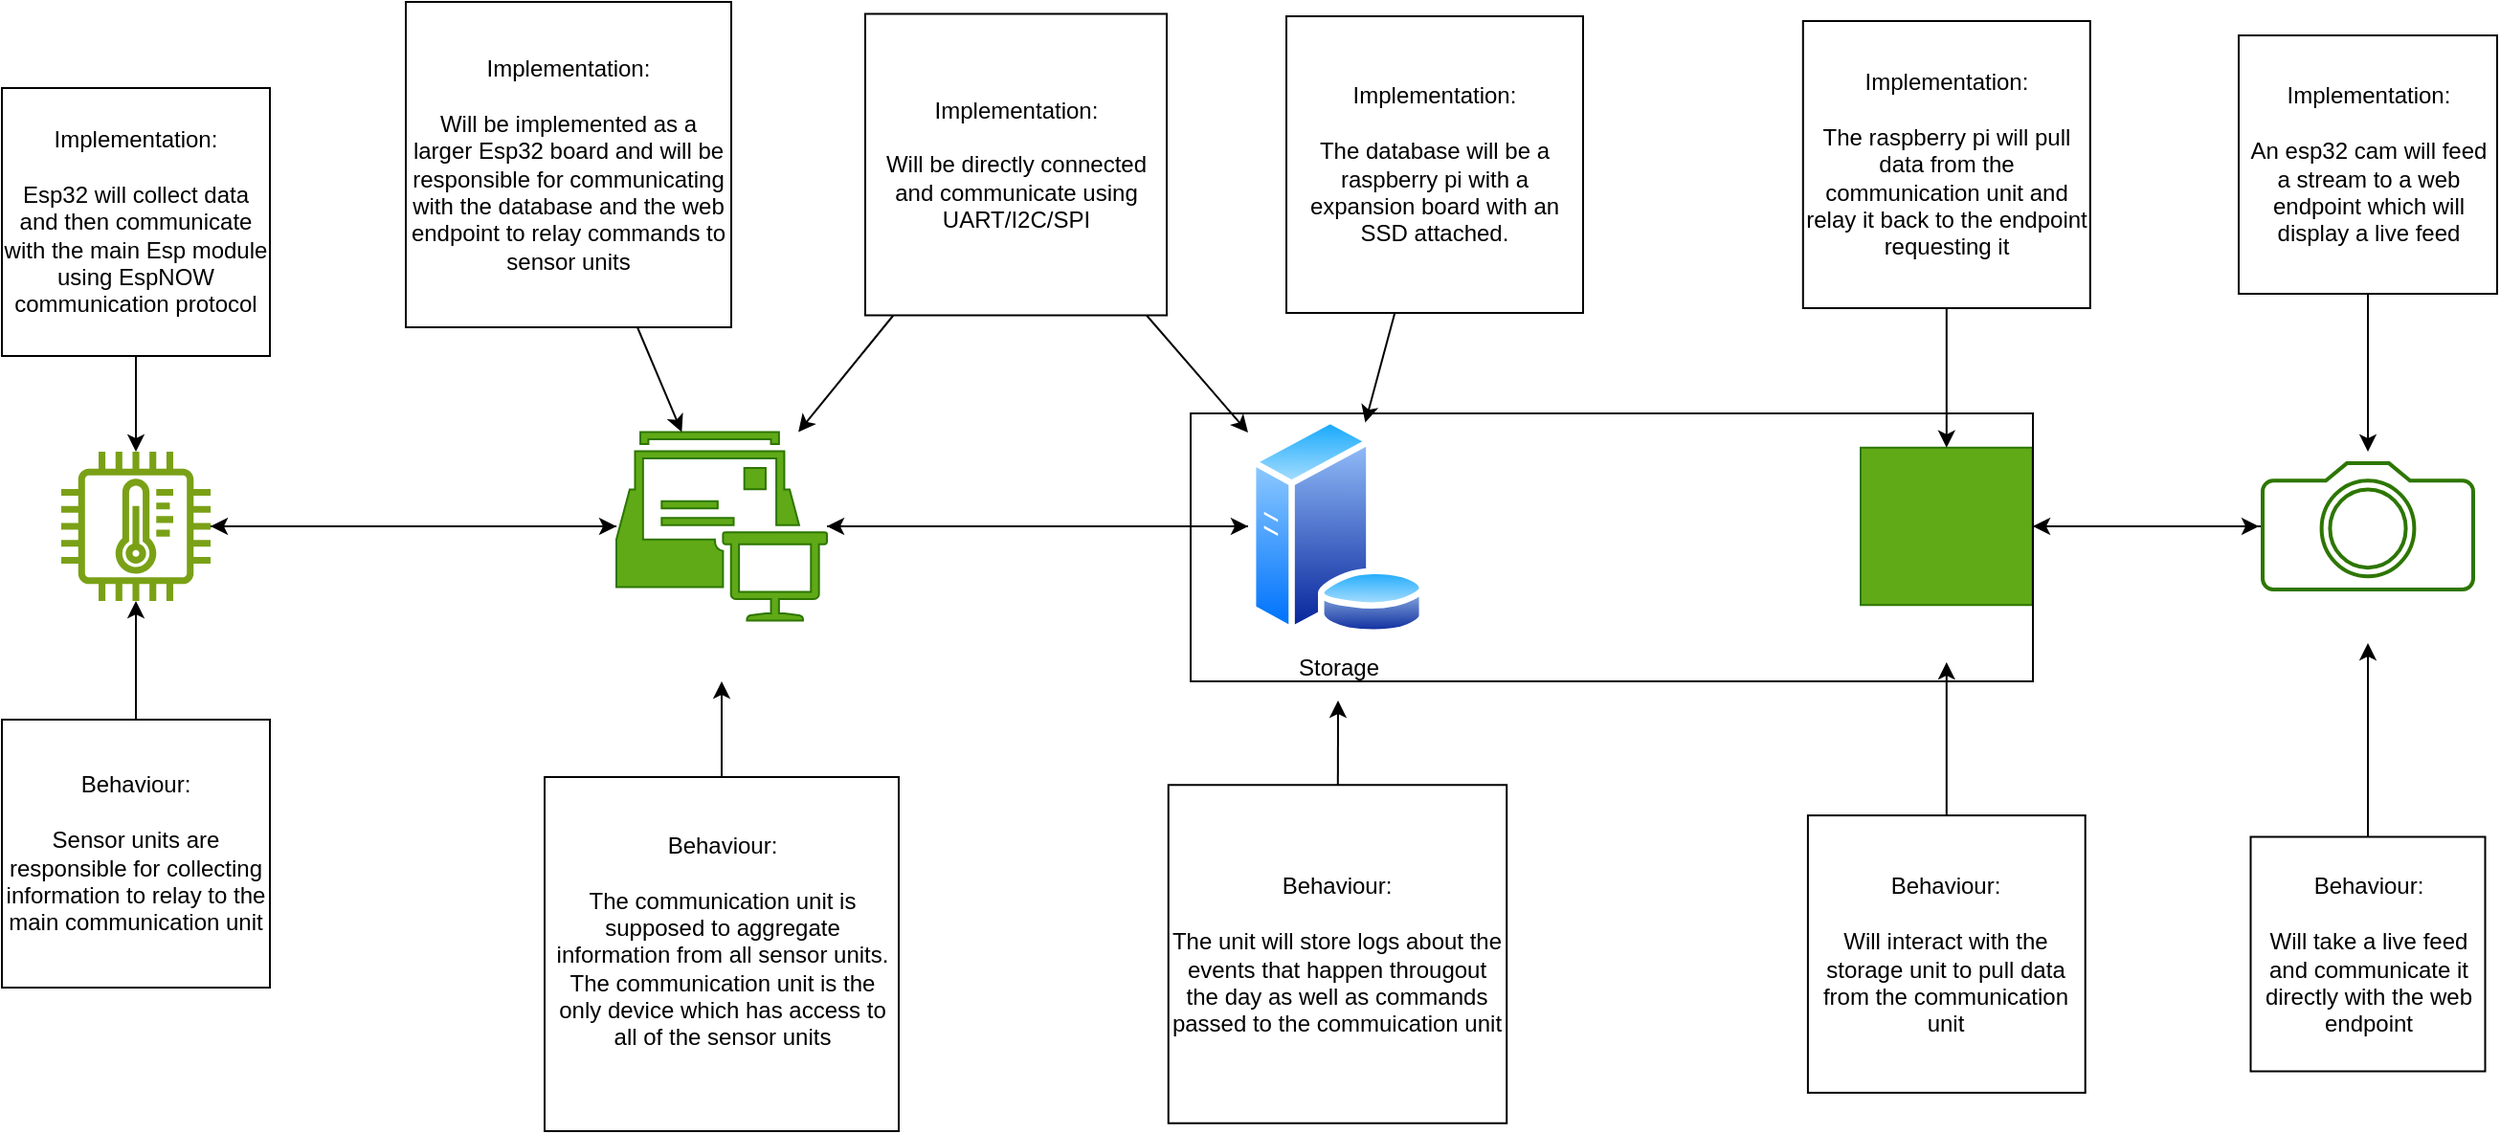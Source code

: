 <mxfile version="28.0.6">
  <diagram name="Page-1" id="XTuazq6Kgi5UWaeGjhAd">
    <mxGraphModel dx="1426" dy="1941" grid="1" gridSize="10" guides="1" tooltips="1" connect="1" arrows="1" fold="1" page="1" pageScale="1" pageWidth="1500" pageHeight="1100" math="0" shadow="0">
      <root>
        <mxCell id="0" />
        <mxCell id="1" parent="0" />
        <mxCell id="w7EPf_Cx7RpyWyVT9lFu-9" style="edgeStyle=none;rounded=0;orthogonalLoop=1;jettySize=auto;html=1;" parent="1" source="w7EPf_Cx7RpyWyVT9lFu-1" target="w7EPf_Cx7RpyWyVT9lFu-8" edge="1">
          <mxGeometry relative="1" as="geometry" />
        </mxCell>
        <mxCell id="w7EPf_Cx7RpyWyVT9lFu-1" value="&lt;font&gt;Sensor Unit&lt;/font&gt;" style="sketch=0;outlineConnect=0;fontColor=#FFFFFF;gradientColor=none;fillColor=#7AA116;strokeColor=none;dashed=0;verticalLabelPosition=bottom;verticalAlign=top;align=center;html=1;fontSize=12;fontStyle=0;aspect=fixed;pointerEvents=1;shape=mxgraph.aws4.iot_thing_temperature_sensor;" parent="1" vertex="1">
          <mxGeometry x="50" y="170" width="78" height="78" as="geometry" />
        </mxCell>
        <mxCell id="w7EPf_Cx7RpyWyVT9lFu-4" style="edgeStyle=none;rounded=0;orthogonalLoop=1;jettySize=auto;html=1;" parent="1" source="w7EPf_Cx7RpyWyVT9lFu-2" target="w7EPf_Cx7RpyWyVT9lFu-1" edge="1">
          <mxGeometry relative="1" as="geometry" />
        </mxCell>
        <mxCell id="w7EPf_Cx7RpyWyVT9lFu-2" value="&lt;div&gt;Behaviour:&lt;/div&gt;&lt;div&gt;&lt;br&gt;&lt;/div&gt;Sensor units are responsible for collecting information to relay to the main communication unit" style="whiteSpace=wrap;html=1;aspect=fixed;" parent="1" vertex="1">
          <mxGeometry x="19" y="310" width="140" height="140" as="geometry" />
        </mxCell>
        <mxCell id="w7EPf_Cx7RpyWyVT9lFu-7" style="edgeStyle=none;rounded=0;orthogonalLoop=1;jettySize=auto;html=1;" parent="1" source="w7EPf_Cx7RpyWyVT9lFu-5" target="w7EPf_Cx7RpyWyVT9lFu-1" edge="1">
          <mxGeometry relative="1" as="geometry" />
        </mxCell>
        <mxCell id="w7EPf_Cx7RpyWyVT9lFu-5" value="Implementation:&lt;div&gt;&lt;br&gt;&lt;/div&gt;&lt;div&gt;Esp32 will collect data and then communicate with the main Esp module using EspNOW communication protocol&lt;/div&gt;" style="whiteSpace=wrap;html=1;aspect=fixed;" parent="1" vertex="1">
          <mxGeometry x="19" y="-20" width="140" height="140" as="geometry" />
        </mxCell>
        <mxCell id="w7EPf_Cx7RpyWyVT9lFu-11" style="edgeStyle=none;rounded=0;orthogonalLoop=1;jettySize=auto;html=1;" parent="1" source="w7EPf_Cx7RpyWyVT9lFu-8" target="w7EPf_Cx7RpyWyVT9lFu-1" edge="1">
          <mxGeometry relative="1" as="geometry" />
        </mxCell>
        <mxCell id="w7EPf_Cx7RpyWyVT9lFu-20" style="edgeStyle=none;rounded=0;orthogonalLoop=1;jettySize=auto;html=1;entryX=0;entryY=0.5;entryDx=0;entryDy=0;" parent="1" source="w7EPf_Cx7RpyWyVT9lFu-8" target="w7EPf_Cx7RpyWyVT9lFu-19" edge="1">
          <mxGeometry relative="1" as="geometry" />
        </mxCell>
        <mxCell id="w7EPf_Cx7RpyWyVT9lFu-8" value="Communication unit&lt;div&gt;&lt;br&gt;&lt;div&gt;&lt;br&gt;&lt;/div&gt;&lt;/div&gt;" style="sketch=0;pointerEvents=1;shadow=0;dashed=0;html=1;strokeColor=#2D7600;fillColor=#60a917;labelPosition=center;verticalLabelPosition=bottom;verticalAlign=top;outlineConnect=0;align=center;shape=mxgraph.office.communications.equipment_mailbox;fontColor=#ffffff;" parent="1" vertex="1">
          <mxGeometry x="340" y="159.75" width="110" height="98.5" as="geometry" />
        </mxCell>
        <mxCell id="w7EPf_Cx7RpyWyVT9lFu-14" style="edgeStyle=none;rounded=0;orthogonalLoop=1;jettySize=auto;html=1;" parent="1" source="w7EPf_Cx7RpyWyVT9lFu-12" edge="1">
          <mxGeometry relative="1" as="geometry">
            <mxPoint x="395" y="290" as="targetPoint" />
          </mxGeometry>
        </mxCell>
        <mxCell id="w7EPf_Cx7RpyWyVT9lFu-12" value="Behaviour:&lt;div&gt;&lt;br&gt;&lt;/div&gt;&lt;div&gt;The communication unit is supposed to aggregate information from all sensor units. The communication unit is the only device which has access to all of the sensor units&lt;/div&gt;&lt;div&gt;&lt;br&gt;&lt;/div&gt;" style="whiteSpace=wrap;html=1;aspect=fixed;" parent="1" vertex="1">
          <mxGeometry x="302.5" y="340" width="185" height="185" as="geometry" />
        </mxCell>
        <mxCell id="w7EPf_Cx7RpyWyVT9lFu-16" style="edgeStyle=none;rounded=0;orthogonalLoop=1;jettySize=auto;html=1;" parent="1" source="w7EPf_Cx7RpyWyVT9lFu-15" target="w7EPf_Cx7RpyWyVT9lFu-8" edge="1">
          <mxGeometry relative="1" as="geometry" />
        </mxCell>
        <mxCell id="w7EPf_Cx7RpyWyVT9lFu-15" value="Implementation:&lt;div&gt;&lt;br&gt;&lt;/div&gt;&lt;div&gt;Will be implemented as a larger Esp32 board and will be responsible for communicating with the database and the web endpoint to relay commands to sensor units&lt;/div&gt;" style="whiteSpace=wrap;html=1;aspect=fixed;" parent="1" vertex="1">
          <mxGeometry x="230" y="-65" width="170" height="170" as="geometry" />
        </mxCell>
        <mxCell id="w7EPf_Cx7RpyWyVT9lFu-21" style="edgeStyle=none;rounded=0;orthogonalLoop=1;jettySize=auto;html=1;" parent="1" source="w7EPf_Cx7RpyWyVT9lFu-19" target="w7EPf_Cx7RpyWyVT9lFu-8" edge="1">
          <mxGeometry relative="1" as="geometry" />
        </mxCell>
        <mxCell id="w7EPf_Cx7RpyWyVT9lFu-19" value="Storage" style="image;aspect=fixed;perimeter=ellipsePerimeter;html=1;align=center;shadow=0;dashed=0;spacingTop=3;image=img/lib/active_directory/database_server.svg;" parent="1" vertex="1">
          <mxGeometry x="670" y="152" width="93.48" height="114" as="geometry" />
        </mxCell>
        <mxCell id="w7EPf_Cx7RpyWyVT9lFu-23" style="edgeStyle=none;rounded=0;orthogonalLoop=1;jettySize=auto;html=1;" parent="1" source="w7EPf_Cx7RpyWyVT9lFu-22" edge="1">
          <mxGeometry relative="1" as="geometry">
            <mxPoint x="717" y="300" as="targetPoint" />
          </mxGeometry>
        </mxCell>
        <mxCell id="w7EPf_Cx7RpyWyVT9lFu-22" value="Behaviour:&lt;div&gt;&lt;br&gt;&lt;/div&gt;&lt;div&gt;The unit will store logs about the events that happen througout the day as well as commands passed to the commuication unit&lt;/div&gt;" style="whiteSpace=wrap;html=1;aspect=fixed;" parent="1" vertex="1">
          <mxGeometry x="628.37" y="344.13" width="176.74" height="176.74" as="geometry" />
        </mxCell>
        <mxCell id="w7EPf_Cx7RpyWyVT9lFu-25" style="edgeStyle=none;rounded=0;orthogonalLoop=1;jettySize=auto;html=1;" parent="1" source="w7EPf_Cx7RpyWyVT9lFu-24" target="w7EPf_Cx7RpyWyVT9lFu-19" edge="1">
          <mxGeometry relative="1" as="geometry" />
        </mxCell>
        <mxCell id="w7EPf_Cx7RpyWyVT9lFu-24" value="Implementation:&lt;div&gt;&lt;br&gt;&lt;/div&gt;&lt;div&gt;The database will be a raspberry pi with a expansion board with an SSD attached.&lt;/div&gt;" style="whiteSpace=wrap;html=1;aspect=fixed;" parent="1" vertex="1">
          <mxGeometry x="690" y="-57.5" width="155" height="155" as="geometry" />
        </mxCell>
        <mxCell id="w7EPf_Cx7RpyWyVT9lFu-27" style="edgeStyle=none;rounded=0;orthogonalLoop=1;jettySize=auto;html=1;" parent="1" source="w7EPf_Cx7RpyWyVT9lFu-26" target="w7EPf_Cx7RpyWyVT9lFu-8" edge="1">
          <mxGeometry relative="1" as="geometry" />
        </mxCell>
        <mxCell id="w7EPf_Cx7RpyWyVT9lFu-26" value="Implementation:&lt;div&gt;&lt;br&gt;&lt;/div&gt;&lt;div&gt;Will be directly connected and communicate using UART/I2C/SPI&lt;/div&gt;" style="whiteSpace=wrap;html=1;aspect=fixed;" parent="1" vertex="1">
          <mxGeometry x="470" y="-58.75" width="157.5" height="157.5" as="geometry" />
        </mxCell>
        <mxCell id="w7EPf_Cx7RpyWyVT9lFu-29" style="edgeStyle=none;rounded=0;orthogonalLoop=1;jettySize=auto;html=1;entryX=0;entryY=0.07;entryDx=0;entryDy=0;entryPerimeter=0;" parent="1" source="w7EPf_Cx7RpyWyVT9lFu-26" target="w7EPf_Cx7RpyWyVT9lFu-19" edge="1">
          <mxGeometry relative="1" as="geometry" />
        </mxCell>
        <mxCell id="w7EPf_Cx7RpyWyVT9lFu-30" value="&lt;div&gt;&lt;br&gt;&lt;/div&gt;&lt;div&gt;&lt;br&gt;&lt;/div&gt;&lt;div&gt;&lt;br&gt;&lt;/div&gt;&lt;div&gt;&lt;br&gt;&lt;/div&gt;&lt;div&gt;&lt;br&gt;&lt;/div&gt;&lt;div&gt;&lt;br&gt;&lt;/div&gt;&lt;div&gt;&lt;br&gt;&lt;/div&gt;&lt;div&gt;&lt;br&gt;&lt;/div&gt;Web end point" style="points=[];aspect=fixed;html=1;align=center;shadow=0;dashed=0;fillColor=#60a917;strokeColor=#2D7600;shape=mxgraph.alibaba_cloud.cwh_cloud_web_hosting;fontColor=#ffffff;" parent="1" vertex="1">
          <mxGeometry x="990" y="167.89" width="89.8" height="82.23" as="geometry" />
        </mxCell>
        <mxCell id="w7EPf_Cx7RpyWyVT9lFu-34" style="edgeStyle=none;rounded=0;orthogonalLoop=1;jettySize=auto;html=1;" parent="1" source="w7EPf_Cx7RpyWyVT9lFu-33" edge="1">
          <mxGeometry relative="1" as="geometry">
            <mxPoint x="1034.9" y="280" as="targetPoint" />
          </mxGeometry>
        </mxCell>
        <mxCell id="w7EPf_Cx7RpyWyVT9lFu-33" value="Behaviour:&lt;div&gt;&lt;br&gt;&lt;/div&gt;&lt;div&gt;Will interact with the storage unit to pull data from the communication unit&lt;/div&gt;" style="whiteSpace=wrap;html=1;aspect=fixed;" parent="1" vertex="1">
          <mxGeometry x="962.45" y="360.05" width="144.9" height="144.9" as="geometry" />
        </mxCell>
        <mxCell id="w7EPf_Cx7RpyWyVT9lFu-36" style="edgeStyle=none;rounded=0;orthogonalLoop=1;jettySize=auto;html=1;" parent="1" source="w7EPf_Cx7RpyWyVT9lFu-35" target="w7EPf_Cx7RpyWyVT9lFu-30" edge="1">
          <mxGeometry relative="1" as="geometry" />
        </mxCell>
        <mxCell id="w7EPf_Cx7RpyWyVT9lFu-35" value="Implementation:&lt;div&gt;&lt;br&gt;&lt;/div&gt;&lt;div&gt;The raspberry pi will pull data from the communication unit and relay it back to the endpoint requesting it&lt;/div&gt;" style="whiteSpace=wrap;html=1;aspect=fixed;" parent="1" vertex="1">
          <mxGeometry x="959.9" y="-55" width="150" height="150" as="geometry" />
        </mxCell>
        <mxCell id="w7EPf_Cx7RpyWyVT9lFu-40" style="edgeStyle=none;rounded=0;orthogonalLoop=1;jettySize=auto;html=1;" parent="1" source="w7EPf_Cx7RpyWyVT9lFu-37" edge="1">
          <mxGeometry relative="1" as="geometry">
            <mxPoint x="1080" y="209.005" as="targetPoint" />
          </mxGeometry>
        </mxCell>
        <mxCell id="w7EPf_Cx7RpyWyVT9lFu-37" value="&lt;span style=&quot;&quot;&gt;Camera unit&lt;/span&gt;" style="html=1;verticalLabelPosition=bottom;align=center;labelBackgroundColor=none;verticalAlign=top;strokeWidth=2;strokeColor=#2D7600;shadow=0;dashed=0;shape=mxgraph.ios7.icons.camera;fillColor=none;fontColor=#ffffff;" parent="1" vertex="1">
          <mxGeometry x="1200" y="176.06" width="110" height="65.88" as="geometry" />
        </mxCell>
        <mxCell id="w7EPf_Cx7RpyWyVT9lFu-41" style="edgeStyle=none;rounded=0;orthogonalLoop=1;jettySize=auto;html=1;entryX=-0.018;entryY=0.5;entryDx=0;entryDy=0;entryPerimeter=0;" parent="1" source="w7EPf_Cx7RpyWyVT9lFu-30" target="w7EPf_Cx7RpyWyVT9lFu-37" edge="1">
          <mxGeometry relative="1" as="geometry" />
        </mxCell>
        <mxCell id="w7EPf_Cx7RpyWyVT9lFu-43" style="edgeStyle=none;rounded=0;orthogonalLoop=1;jettySize=auto;html=1;" parent="1" source="w7EPf_Cx7RpyWyVT9lFu-42" edge="1">
          <mxGeometry relative="1" as="geometry">
            <mxPoint x="1255" y="270" as="targetPoint" />
          </mxGeometry>
        </mxCell>
        <mxCell id="w7EPf_Cx7RpyWyVT9lFu-42" value="Behaviour:&lt;div&gt;&lt;br&gt;&lt;/div&gt;&lt;div&gt;Will take a live feed and communicate it directly with the web endpoint&lt;/div&gt;" style="whiteSpace=wrap;html=1;aspect=fixed;" parent="1" vertex="1">
          <mxGeometry x="1193.75" y="371.25" width="122.5" height="122.5" as="geometry" />
        </mxCell>
        <mxCell id="w7EPf_Cx7RpyWyVT9lFu-45" style="edgeStyle=none;rounded=0;orthogonalLoop=1;jettySize=auto;html=1;" parent="1" source="w7EPf_Cx7RpyWyVT9lFu-44" edge="1">
          <mxGeometry relative="1" as="geometry">
            <mxPoint x="1255" y="170" as="targetPoint" />
          </mxGeometry>
        </mxCell>
        <mxCell id="w7EPf_Cx7RpyWyVT9lFu-44" value="Implementation:&lt;div&gt;&lt;br&gt;&lt;/div&gt;&lt;div&gt;An esp32 cam will feed a stream to a web endpoint which will display a live feed&lt;/div&gt;" style="whiteSpace=wrap;html=1;aspect=fixed;" parent="1" vertex="1">
          <mxGeometry x="1187.5" y="-47.5" width="135" height="135" as="geometry" />
        </mxCell>
        <mxCell id="V_Ogtw3ONkhOBwoKbLqY-1" value="" style="whiteSpace=wrap;html=1;strokeColor=default;fillColor=none;" vertex="1" parent="1">
          <mxGeometry x="640" y="150" width="440" height="140" as="geometry" />
        </mxCell>
      </root>
    </mxGraphModel>
  </diagram>
</mxfile>
